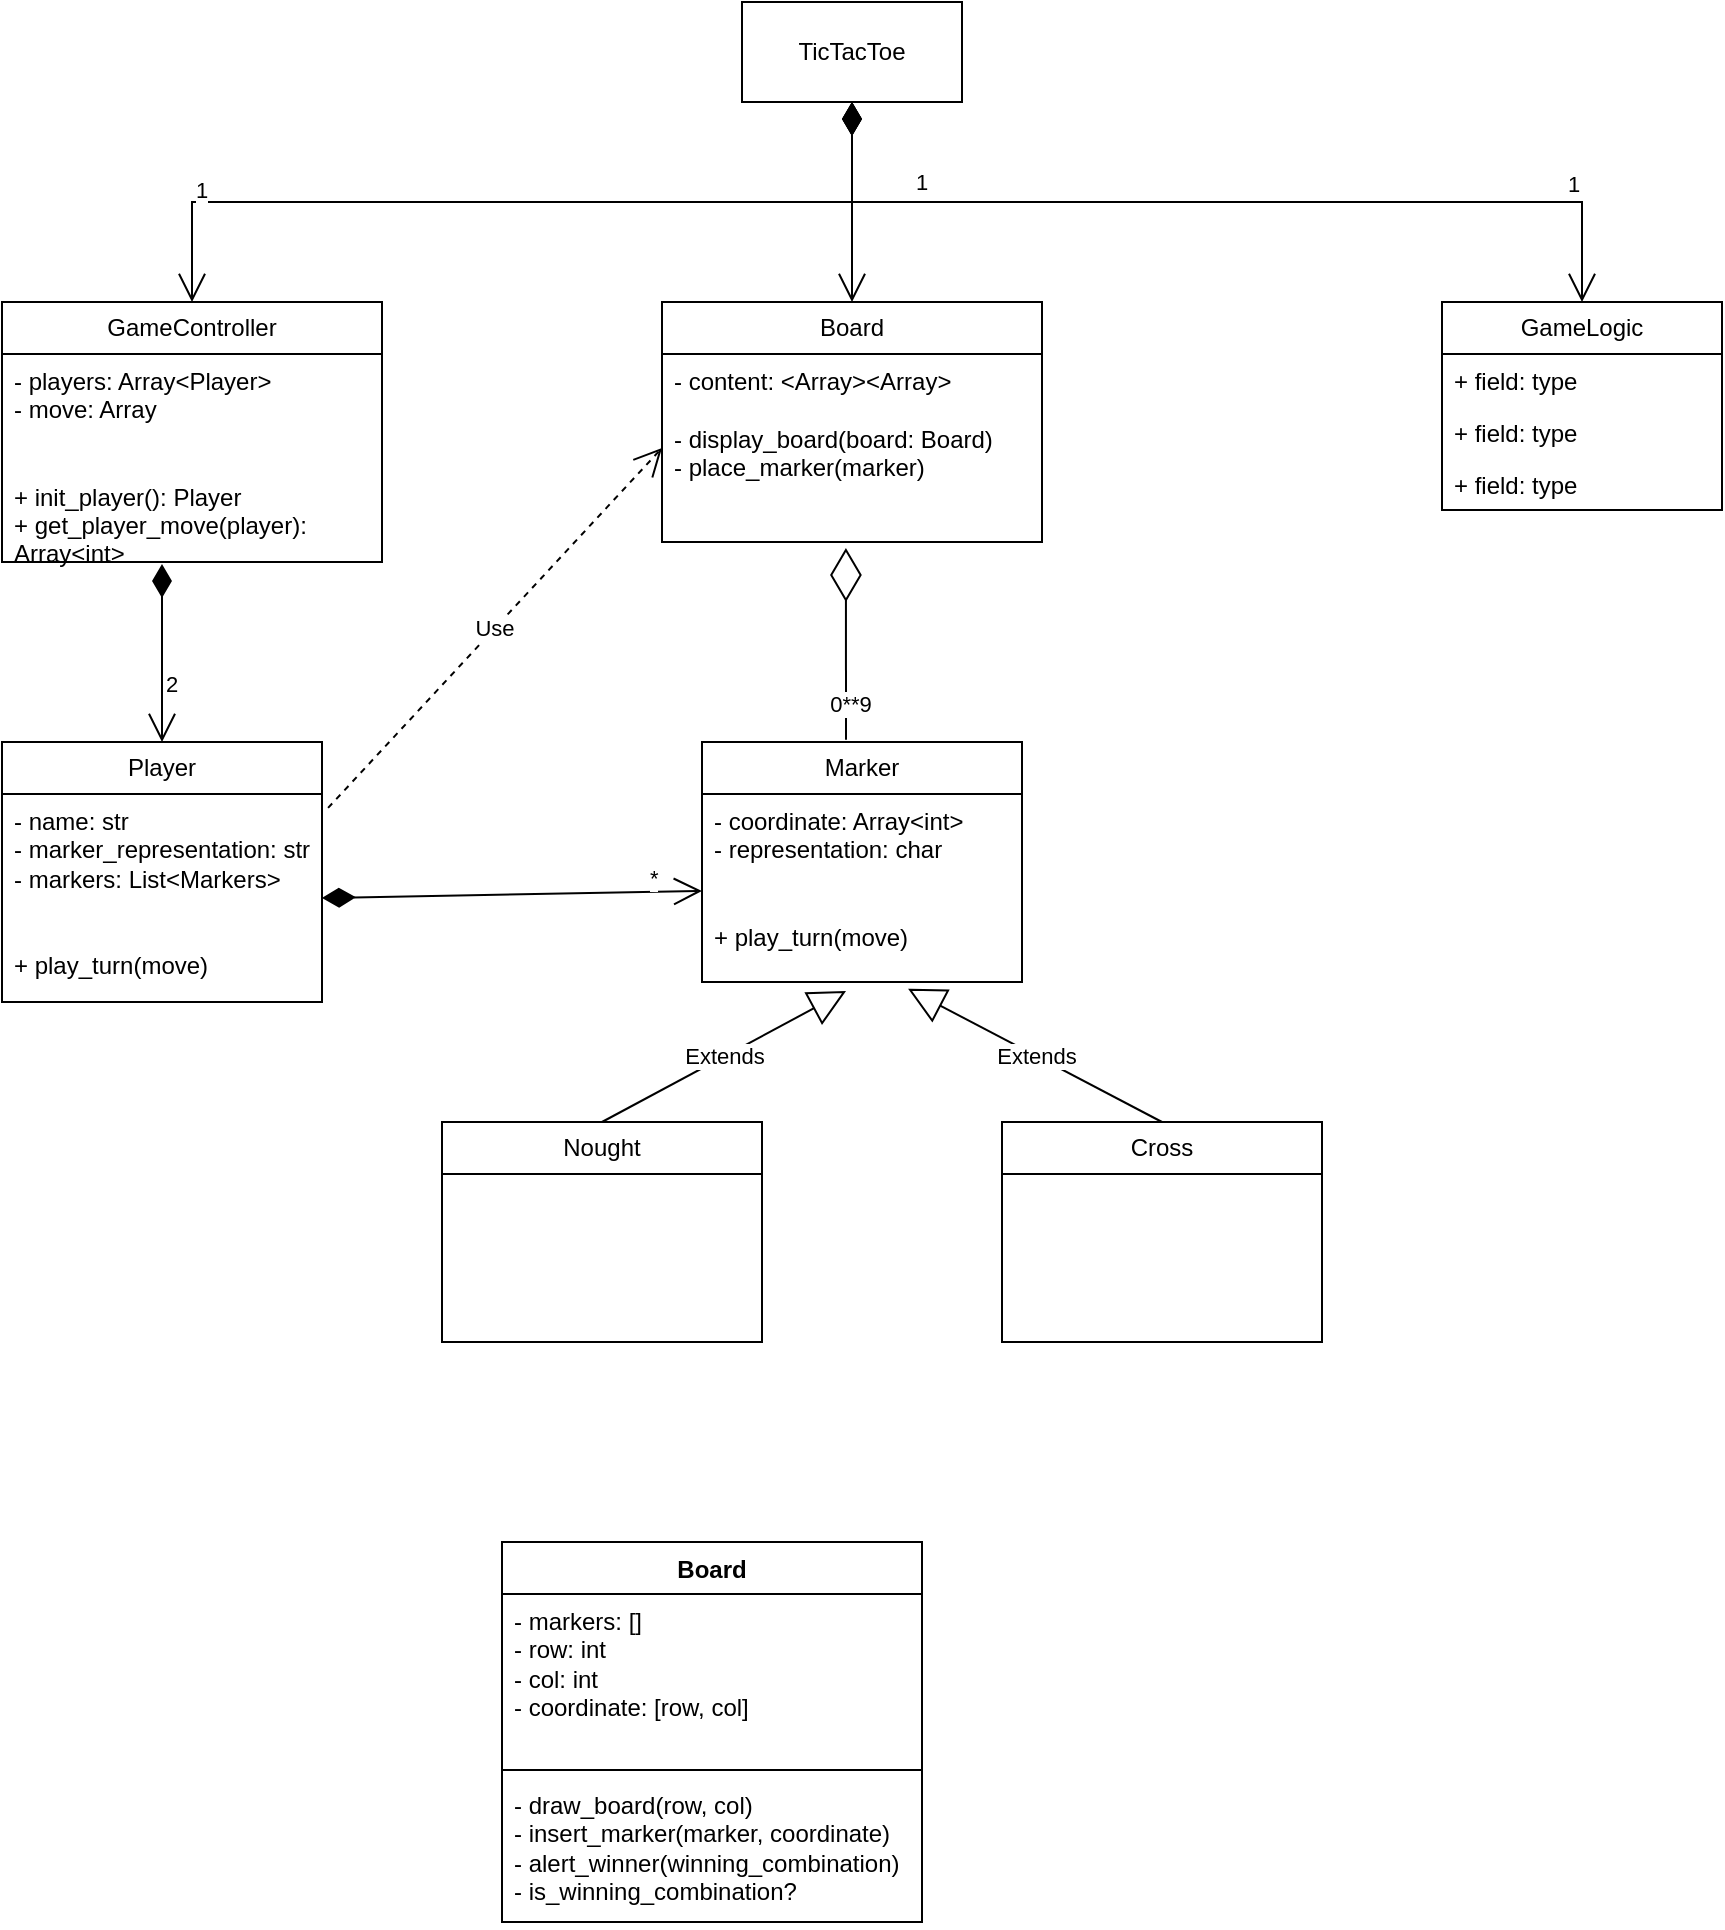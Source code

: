 <mxfile version="24.6.5" type="github">
  <diagram name="Page-1" id="c4acf3e9-155e-7222-9cf6-157b1a14988f">
    <mxGraphModel dx="2284" dy="699" grid="1" gridSize="10" guides="1" tooltips="1" connect="1" arrows="1" fold="1" page="1" pageScale="1" pageWidth="850" pageHeight="1100" background="none" math="0" shadow="0">
      <root>
        <mxCell id="0" />
        <mxCell id="1" parent="0" />
        <mxCell id="5d2195bd80daf111-30" style="edgeStyle=orthogonalEdgeStyle;rounded=0;html=1;dashed=1;labelBackgroundColor=none;startFill=0;endArrow=open;endFill=0;endSize=10;fontFamily=Verdana;fontSize=10;" parent="1" edge="1">
          <mxGeometry relative="1" as="geometry">
            <Array as="points">
              <mxPoint x="300" y="580" />
              <mxPoint x="300" y="642" />
            </Array>
            <mxPoint x="-200" y="642" as="targetPoint" />
          </mxGeometry>
        </mxCell>
        <mxCell id="5d2195bd80daf111-32" style="edgeStyle=orthogonalEdgeStyle;rounded=0;html=1;dashed=1;labelBackgroundColor=none;startFill=0;endArrow=open;endFill=0;endSize=10;fontFamily=Verdana;fontSize=10;" parent="1" edge="1">
          <mxGeometry relative="1" as="geometry">
            <Array as="points">
              <mxPoint x="170" y="780" />
            </Array>
            <mxPoint x="-360" y="780" as="targetPoint" />
          </mxGeometry>
        </mxCell>
        <mxCell id="5d2195bd80daf111-33" style="edgeStyle=orthogonalEdgeStyle;rounded=0;html=1;dashed=1;labelBackgroundColor=none;startFill=0;endArrow=open;endFill=0;endSize=10;fontFamily=Verdana;fontSize=10;" parent="1" edge="1">
          <mxGeometry relative="1" as="geometry">
            <Array as="points">
              <mxPoint x="140" y="978" />
            </Array>
            <mxPoint x="-360" y="978" as="targetPoint" />
          </mxGeometry>
        </mxCell>
        <mxCell id="KroFiL_tocNXz4LVEAQP-15" value="Board" style="swimlane;fontStyle=1;align=center;verticalAlign=top;childLayout=stackLayout;horizontal=1;startSize=26;horizontalStack=0;resizeParent=1;resizeParentMax=0;resizeLast=0;collapsible=1;marginBottom=0;whiteSpace=wrap;html=1;" parent="1" vertex="1">
          <mxGeometry x="-190" y="850" width="210" height="190" as="geometry" />
        </mxCell>
        <mxCell id="KroFiL_tocNXz4LVEAQP-16" value="- markers: []&lt;div&gt;- row: int&lt;/div&gt;&lt;div&gt;- col: int&lt;/div&gt;&lt;div&gt;- coordinate: [row, col]&lt;/div&gt;" style="text;strokeColor=none;fillColor=none;align=left;verticalAlign=top;spacingLeft=4;spacingRight=4;overflow=hidden;rotatable=0;points=[[0,0.5],[1,0.5]];portConstraint=eastwest;whiteSpace=wrap;html=1;" parent="KroFiL_tocNXz4LVEAQP-15" vertex="1">
          <mxGeometry y="26" width="210" height="84" as="geometry" />
        </mxCell>
        <mxCell id="KroFiL_tocNXz4LVEAQP-17" value="" style="line;strokeWidth=1;fillColor=none;align=left;verticalAlign=middle;spacingTop=-1;spacingLeft=3;spacingRight=3;rotatable=0;labelPosition=right;points=[];portConstraint=eastwest;strokeColor=inherit;" parent="KroFiL_tocNXz4LVEAQP-15" vertex="1">
          <mxGeometry y="110" width="210" height="8" as="geometry" />
        </mxCell>
        <mxCell id="KroFiL_tocNXz4LVEAQP-18" value="- draw_board(row, col)&lt;div&gt;- insert_marker(marker, coordinate)&lt;br&gt;&lt;div&gt;- alert_winner(winning_combination)&lt;/div&gt;&lt;div&gt;- is_winning_combination?&lt;/div&gt;&lt;div&gt;&lt;br&gt;&lt;/div&gt;&lt;div&gt;&lt;br&gt;&lt;/div&gt;&lt;/div&gt;" style="text;strokeColor=none;fillColor=none;align=left;verticalAlign=top;spacingLeft=4;spacingRight=4;overflow=hidden;rotatable=0;points=[[0,0.5],[1,0.5]];portConstraint=eastwest;whiteSpace=wrap;html=1;" parent="KroFiL_tocNXz4LVEAQP-15" vertex="1">
          <mxGeometry y="118" width="210" height="72" as="geometry" />
        </mxCell>
        <mxCell id="PxHN0m3QXHdbut6XQwxZ-1" value="GameController" style="swimlane;fontStyle=0;childLayout=stackLayout;horizontal=1;startSize=26;fillColor=none;horizontalStack=0;resizeParent=1;resizeParentMax=0;resizeLast=0;collapsible=1;marginBottom=0;whiteSpace=wrap;html=1;" parent="1" vertex="1">
          <mxGeometry x="-440" y="230" width="190" height="130" as="geometry" />
        </mxCell>
        <mxCell id="PxHN0m3QXHdbut6XQwxZ-2" value="&lt;div&gt;- players: Array&amp;lt;Player&amp;gt;&lt;/div&gt;&lt;div&gt;- move: Array&lt;/div&gt;&lt;div&gt;&lt;br&gt;&lt;/div&gt;&lt;div&gt;&lt;br&gt;&lt;/div&gt;&lt;div&gt;+ init_player(): Player&lt;/div&gt;&lt;div&gt;+ get_player_move(player): Array&amp;lt;int&amp;gt;&lt;/div&gt;&lt;div&gt;&lt;br&gt;&lt;/div&gt;" style="text;strokeColor=none;fillColor=none;align=left;verticalAlign=top;spacingLeft=4;spacingRight=4;overflow=hidden;rotatable=0;points=[[0,0.5],[1,0.5]];portConstraint=eastwest;whiteSpace=wrap;html=1;" parent="PxHN0m3QXHdbut6XQwxZ-1" vertex="1">
          <mxGeometry y="26" width="190" height="104" as="geometry" />
        </mxCell>
        <mxCell id="PxHN0m3QXHdbut6XQwxZ-5" value="TicTacToe" style="html=1;whiteSpace=wrap;" parent="1" vertex="1">
          <mxGeometry x="-70" y="80" width="110" height="50" as="geometry" />
        </mxCell>
        <mxCell id="PxHN0m3QXHdbut6XQwxZ-7" value="Board" style="swimlane;fontStyle=0;childLayout=stackLayout;horizontal=1;startSize=26;fillColor=none;horizontalStack=0;resizeParent=1;resizeParentMax=0;resizeLast=0;collapsible=1;marginBottom=0;whiteSpace=wrap;html=1;" parent="1" vertex="1">
          <mxGeometry x="-110" y="230" width="190" height="120" as="geometry" />
        </mxCell>
        <mxCell id="PxHN0m3QXHdbut6XQwxZ-8" value="- content: &amp;lt;Array&amp;gt;&amp;lt;Array&amp;gt;&lt;div&gt;&lt;br&gt;&lt;/div&gt;&lt;div&gt;- display_board(board: Board)&amp;nbsp;&lt;/div&gt;&lt;div&gt;- place_marker(marker)&lt;/div&gt;" style="text;strokeColor=none;fillColor=none;align=left;verticalAlign=top;spacingLeft=4;spacingRight=4;overflow=hidden;rotatable=0;points=[[0,0.5],[1,0.5]];portConstraint=eastwest;whiteSpace=wrap;html=1;" parent="PxHN0m3QXHdbut6XQwxZ-7" vertex="1">
          <mxGeometry y="26" width="190" height="94" as="geometry" />
        </mxCell>
        <mxCell id="PxHN0m3QXHdbut6XQwxZ-11" value="GameLogic" style="swimlane;fontStyle=0;childLayout=stackLayout;horizontal=1;startSize=26;fillColor=none;horizontalStack=0;resizeParent=1;resizeParentMax=0;resizeLast=0;collapsible=1;marginBottom=0;whiteSpace=wrap;html=1;" parent="1" vertex="1">
          <mxGeometry x="280" y="230" width="140" height="104" as="geometry" />
        </mxCell>
        <mxCell id="PxHN0m3QXHdbut6XQwxZ-12" value="+ field: type" style="text;strokeColor=none;fillColor=none;align=left;verticalAlign=top;spacingLeft=4;spacingRight=4;overflow=hidden;rotatable=0;points=[[0,0.5],[1,0.5]];portConstraint=eastwest;whiteSpace=wrap;html=1;" parent="PxHN0m3QXHdbut6XQwxZ-11" vertex="1">
          <mxGeometry y="26" width="140" height="26" as="geometry" />
        </mxCell>
        <mxCell id="PxHN0m3QXHdbut6XQwxZ-13" value="+ field: type" style="text;strokeColor=none;fillColor=none;align=left;verticalAlign=top;spacingLeft=4;spacingRight=4;overflow=hidden;rotatable=0;points=[[0,0.5],[1,0.5]];portConstraint=eastwest;whiteSpace=wrap;html=1;" parent="PxHN0m3QXHdbut6XQwxZ-11" vertex="1">
          <mxGeometry y="52" width="140" height="26" as="geometry" />
        </mxCell>
        <mxCell id="PxHN0m3QXHdbut6XQwxZ-14" value="+ field: type" style="text;strokeColor=none;fillColor=none;align=left;verticalAlign=top;spacingLeft=4;spacingRight=4;overflow=hidden;rotatable=0;points=[[0,0.5],[1,0.5]];portConstraint=eastwest;whiteSpace=wrap;html=1;" parent="PxHN0m3QXHdbut6XQwxZ-11" vertex="1">
          <mxGeometry y="78" width="140" height="26" as="geometry" />
        </mxCell>
        <mxCell id="PxHN0m3QXHdbut6XQwxZ-18" value="Player" style="swimlane;fontStyle=0;childLayout=stackLayout;horizontal=1;startSize=26;fillColor=none;horizontalStack=0;resizeParent=1;resizeParentMax=0;resizeLast=0;collapsible=1;marginBottom=0;whiteSpace=wrap;html=1;" parent="1" vertex="1">
          <mxGeometry x="-440" y="450" width="160" height="130" as="geometry" />
        </mxCell>
        <mxCell id="PxHN0m3QXHdbut6XQwxZ-19" value="&lt;div&gt;- name: str&lt;br&gt;- marker_representation: str&lt;/div&gt;&lt;div&gt;- markers: List&amp;lt;Markers&amp;gt;&lt;/div&gt;&lt;div&gt;&lt;br&gt;&lt;/div&gt;&lt;div&gt;&lt;br&gt;&lt;/div&gt;&lt;div&gt;+ play_turn(move)&lt;/div&gt;" style="text;strokeColor=none;fillColor=none;align=left;verticalAlign=top;spacingLeft=4;spacingRight=4;overflow=hidden;rotatable=0;points=[[0,0.5],[1,0.5]];portConstraint=eastwest;whiteSpace=wrap;html=1;" parent="PxHN0m3QXHdbut6XQwxZ-18" vertex="1">
          <mxGeometry y="26" width="160" height="104" as="geometry" />
        </mxCell>
        <mxCell id="PxHN0m3QXHdbut6XQwxZ-20" value="1" style="endArrow=open;html=1;endSize=12;startArrow=diamondThin;startSize=14;startFill=1;edgeStyle=orthogonalEdgeStyle;align=left;verticalAlign=bottom;rounded=0;entryX=0.5;entryY=0;entryDx=0;entryDy=0;exitX=0.5;exitY=1;exitDx=0;exitDy=0;" parent="1" source="PxHN0m3QXHdbut6XQwxZ-5" target="PxHN0m3QXHdbut6XQwxZ-1" edge="1">
          <mxGeometry x="-0.775" y="30" relative="1" as="geometry">
            <mxPoint x="-40" y="180" as="sourcePoint" />
            <mxPoint x="-190" y="250" as="targetPoint" />
            <mxPoint as="offset" />
          </mxGeometry>
        </mxCell>
        <mxCell id="PxHN0m3QXHdbut6XQwxZ-21" value="1" style="endArrow=open;html=1;endSize=12;startArrow=diamondThin;startSize=14;startFill=1;edgeStyle=orthogonalEdgeStyle;align=left;verticalAlign=bottom;rounded=0;entryX=0.5;entryY=0;entryDx=0;entryDy=0;exitX=0.5;exitY=1;exitDx=0;exitDy=0;" parent="1" source="PxHN0m3QXHdbut6XQwxZ-5" target="PxHN0m3QXHdbut6XQwxZ-7" edge="1">
          <mxGeometry x="0.048" y="-330" relative="1" as="geometry">
            <mxPoint x="-5" y="140" as="sourcePoint" />
            <mxPoint x="-350" y="240" as="targetPoint" />
            <mxPoint as="offset" />
          </mxGeometry>
        </mxCell>
        <mxCell id="PxHN0m3QXHdbut6XQwxZ-22" value="1" style="endArrow=open;html=1;endSize=12;startArrow=diamondThin;startSize=14;startFill=1;edgeStyle=orthogonalEdgeStyle;align=left;verticalAlign=bottom;rounded=0;entryX=0.5;entryY=0;entryDx=0;entryDy=0;exitX=0.5;exitY=1;exitDx=0;exitDy=0;" parent="1" source="PxHN0m3QXHdbut6XQwxZ-5" target="PxHN0m3QXHdbut6XQwxZ-11" edge="1">
          <mxGeometry x="0.747" relative="1" as="geometry">
            <mxPoint x="-5" y="140" as="sourcePoint" />
            <mxPoint x="-350" y="240" as="targetPoint" />
            <mxPoint as="offset" />
          </mxGeometry>
        </mxCell>
        <mxCell id="PxHN0m3QXHdbut6XQwxZ-23" value="2" style="endArrow=open;html=1;endSize=12;startArrow=diamondThin;startSize=14;startFill=1;align=left;verticalAlign=bottom;rounded=0;" parent="1" target="PxHN0m3QXHdbut6XQwxZ-18" edge="1">
          <mxGeometry x="0.551" relative="1" as="geometry">
            <mxPoint x="-360" y="361" as="sourcePoint" />
            <mxPoint x="-350" y="240" as="targetPoint" />
            <mxPoint as="offset" />
          </mxGeometry>
        </mxCell>
        <mxCell id="PxHN0m3QXHdbut6XQwxZ-24" value="Marker" style="swimlane;fontStyle=0;childLayout=stackLayout;horizontal=1;startSize=26;fillColor=none;horizontalStack=0;resizeParent=1;resizeParentMax=0;resizeLast=0;collapsible=1;marginBottom=0;whiteSpace=wrap;html=1;" parent="1" vertex="1">
          <mxGeometry x="-90" y="450" width="160" height="120" as="geometry" />
        </mxCell>
        <mxCell id="PxHN0m3QXHdbut6XQwxZ-25" value="&lt;div&gt;- coordinate: Array&amp;lt;int&amp;gt;&lt;/div&gt;&lt;div&gt;- representation: char&lt;/div&gt;&lt;div&gt;&lt;br&gt;&lt;/div&gt;&lt;div&gt;&lt;br&gt;&lt;/div&gt;&lt;div&gt;+ play_turn(move)&lt;/div&gt;" style="text;strokeColor=none;fillColor=none;align=left;verticalAlign=top;spacingLeft=4;spacingRight=4;overflow=hidden;rotatable=0;points=[[0,0.5],[1,0.5]];portConstraint=eastwest;whiteSpace=wrap;html=1;" parent="PxHN0m3QXHdbut6XQwxZ-24" vertex="1">
          <mxGeometry y="26" width="160" height="94" as="geometry" />
        </mxCell>
        <mxCell id="1jzwe3sKnmba9i9bLfP2-1" value="*" style="endArrow=open;html=1;endSize=12;startArrow=diamondThin;startSize=14;startFill=1;align=left;verticalAlign=bottom;rounded=0;exitX=1;exitY=0.5;exitDx=0;exitDy=0;" edge="1" parent="1" source="PxHN0m3QXHdbut6XQwxZ-19" target="PxHN0m3QXHdbut6XQwxZ-25">
          <mxGeometry x="0.7" y="-2" relative="1" as="geometry">
            <mxPoint x="-350" y="371" as="sourcePoint" />
            <mxPoint x="-350" y="460" as="targetPoint" />
            <mxPoint as="offset" />
          </mxGeometry>
        </mxCell>
        <mxCell id="1jzwe3sKnmba9i9bLfP2-2" value="Use" style="endArrow=open;endSize=12;dashed=1;html=1;rounded=0;exitX=1.019;exitY=0.067;exitDx=0;exitDy=0;exitPerimeter=0;entryX=0;entryY=0.5;entryDx=0;entryDy=0;" edge="1" parent="1" source="PxHN0m3QXHdbut6XQwxZ-19" target="PxHN0m3QXHdbut6XQwxZ-8">
          <mxGeometry width="160" relative="1" as="geometry">
            <mxPoint x="-170" y="370" as="sourcePoint" />
            <mxPoint x="-10" y="370" as="targetPoint" />
          </mxGeometry>
        </mxCell>
        <mxCell id="1jzwe3sKnmba9i9bLfP2-3" value="Nought" style="swimlane;fontStyle=0;childLayout=stackLayout;horizontal=1;startSize=26;fillColor=none;horizontalStack=0;resizeParent=1;resizeParentMax=0;resizeLast=0;collapsible=1;marginBottom=0;whiteSpace=wrap;html=1;" vertex="1" parent="1">
          <mxGeometry x="-220" y="640" width="160" height="110" as="geometry" />
        </mxCell>
        <mxCell id="1jzwe3sKnmba9i9bLfP2-5" value="Cross" style="swimlane;fontStyle=0;childLayout=stackLayout;horizontal=1;startSize=26;fillColor=none;horizontalStack=0;resizeParent=1;resizeParentMax=0;resizeLast=0;collapsible=1;marginBottom=0;whiteSpace=wrap;html=1;" vertex="1" parent="1">
          <mxGeometry x="60" y="640" width="160" height="110" as="geometry" />
        </mxCell>
        <mxCell id="1jzwe3sKnmba9i9bLfP2-7" value="Extends" style="endArrow=block;endSize=16;endFill=0;html=1;rounded=0;exitX=0.5;exitY=0;exitDx=0;exitDy=0;entryX=0.45;entryY=1.048;entryDx=0;entryDy=0;entryPerimeter=0;" edge="1" parent="1" source="1jzwe3sKnmba9i9bLfP2-3" target="PxHN0m3QXHdbut6XQwxZ-25">
          <mxGeometry x="-0.005" width="160" relative="1" as="geometry">
            <mxPoint x="10" y="600" as="sourcePoint" />
            <mxPoint x="170" y="600" as="targetPoint" />
            <mxPoint as="offset" />
          </mxGeometry>
        </mxCell>
        <mxCell id="1jzwe3sKnmba9i9bLfP2-8" value="Extends" style="endArrow=block;endSize=16;endFill=0;html=1;rounded=0;exitX=0.5;exitY=0;exitDx=0;exitDy=0;entryX=0.644;entryY=1.036;entryDx=0;entryDy=0;entryPerimeter=0;" edge="1" parent="1" source="1jzwe3sKnmba9i9bLfP2-5" target="PxHN0m3QXHdbut6XQwxZ-25">
          <mxGeometry x="-0.005" width="160" relative="1" as="geometry">
            <mxPoint x="-130" y="650" as="sourcePoint" />
            <mxPoint x="-8" y="584" as="targetPoint" />
            <mxPoint as="offset" />
          </mxGeometry>
        </mxCell>
        <mxCell id="1jzwe3sKnmba9i9bLfP2-10" value="" style="endArrow=diamondThin;endFill=0;endSize=24;html=1;rounded=0;entryX=0.484;entryY=1.032;entryDx=0;entryDy=0;entryPerimeter=0;exitX=0.45;exitY=-0.009;exitDx=0;exitDy=0;exitPerimeter=0;" edge="1" parent="1" source="PxHN0m3QXHdbut6XQwxZ-24" target="PxHN0m3QXHdbut6XQwxZ-8">
          <mxGeometry width="160" relative="1" as="geometry">
            <mxPoint x="10" y="490" as="sourcePoint" />
            <mxPoint x="170" y="490" as="targetPoint" />
          </mxGeometry>
        </mxCell>
        <mxCell id="1jzwe3sKnmba9i9bLfP2-11" value="0**9" style="edgeLabel;html=1;align=center;verticalAlign=middle;resizable=0;points=[];" vertex="1" connectable="0" parent="1jzwe3sKnmba9i9bLfP2-10">
          <mxGeometry x="-0.623" y="-2" relative="1" as="geometry">
            <mxPoint as="offset" />
          </mxGeometry>
        </mxCell>
      </root>
    </mxGraphModel>
  </diagram>
</mxfile>
